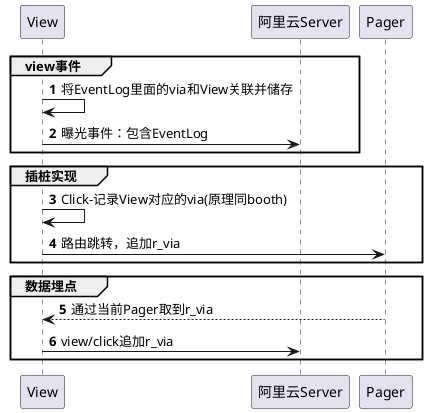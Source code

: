 @startuml
'https://plantuml.com/sequence-diagram

autonumber

'Alice -> Bob: Authentication Request
'Bob --> Alice: Authentication Response
'
'Alice -> Bob: Another authentication Request
'Alice <-- Bob: another authentication Response
group view事件
View -> View:将EventLog里面的via和View关联并储存
View -> 阿里云Server:曝光事件：包含EventLog
end
group 插桩实现
View -> View:Click-记录View对应的via(原理同booth)
View -> Pager:路由跳转，追加r_via
end
group 数据埋点
Pager --> View:通过当前Pager取到r_via
View -> 阿里云Server:view/click追加r_via
end



@enduml

